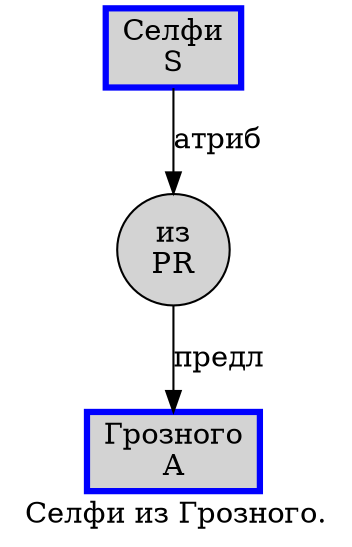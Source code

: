 digraph SENTENCE_348 {
	graph [label="Селфи из Грозного."]
	node [style=filled]
		0 [label="Селфи
S" color=blue fillcolor=lightgray penwidth=3 shape=box]
		1 [label="из
PR" color="" fillcolor=lightgray penwidth=1 shape=ellipse]
		2 [label="Грозного
A" color=blue fillcolor=lightgray penwidth=3 shape=box]
			0 -> 1 [label="атриб"]
			1 -> 2 [label="предл"]
}